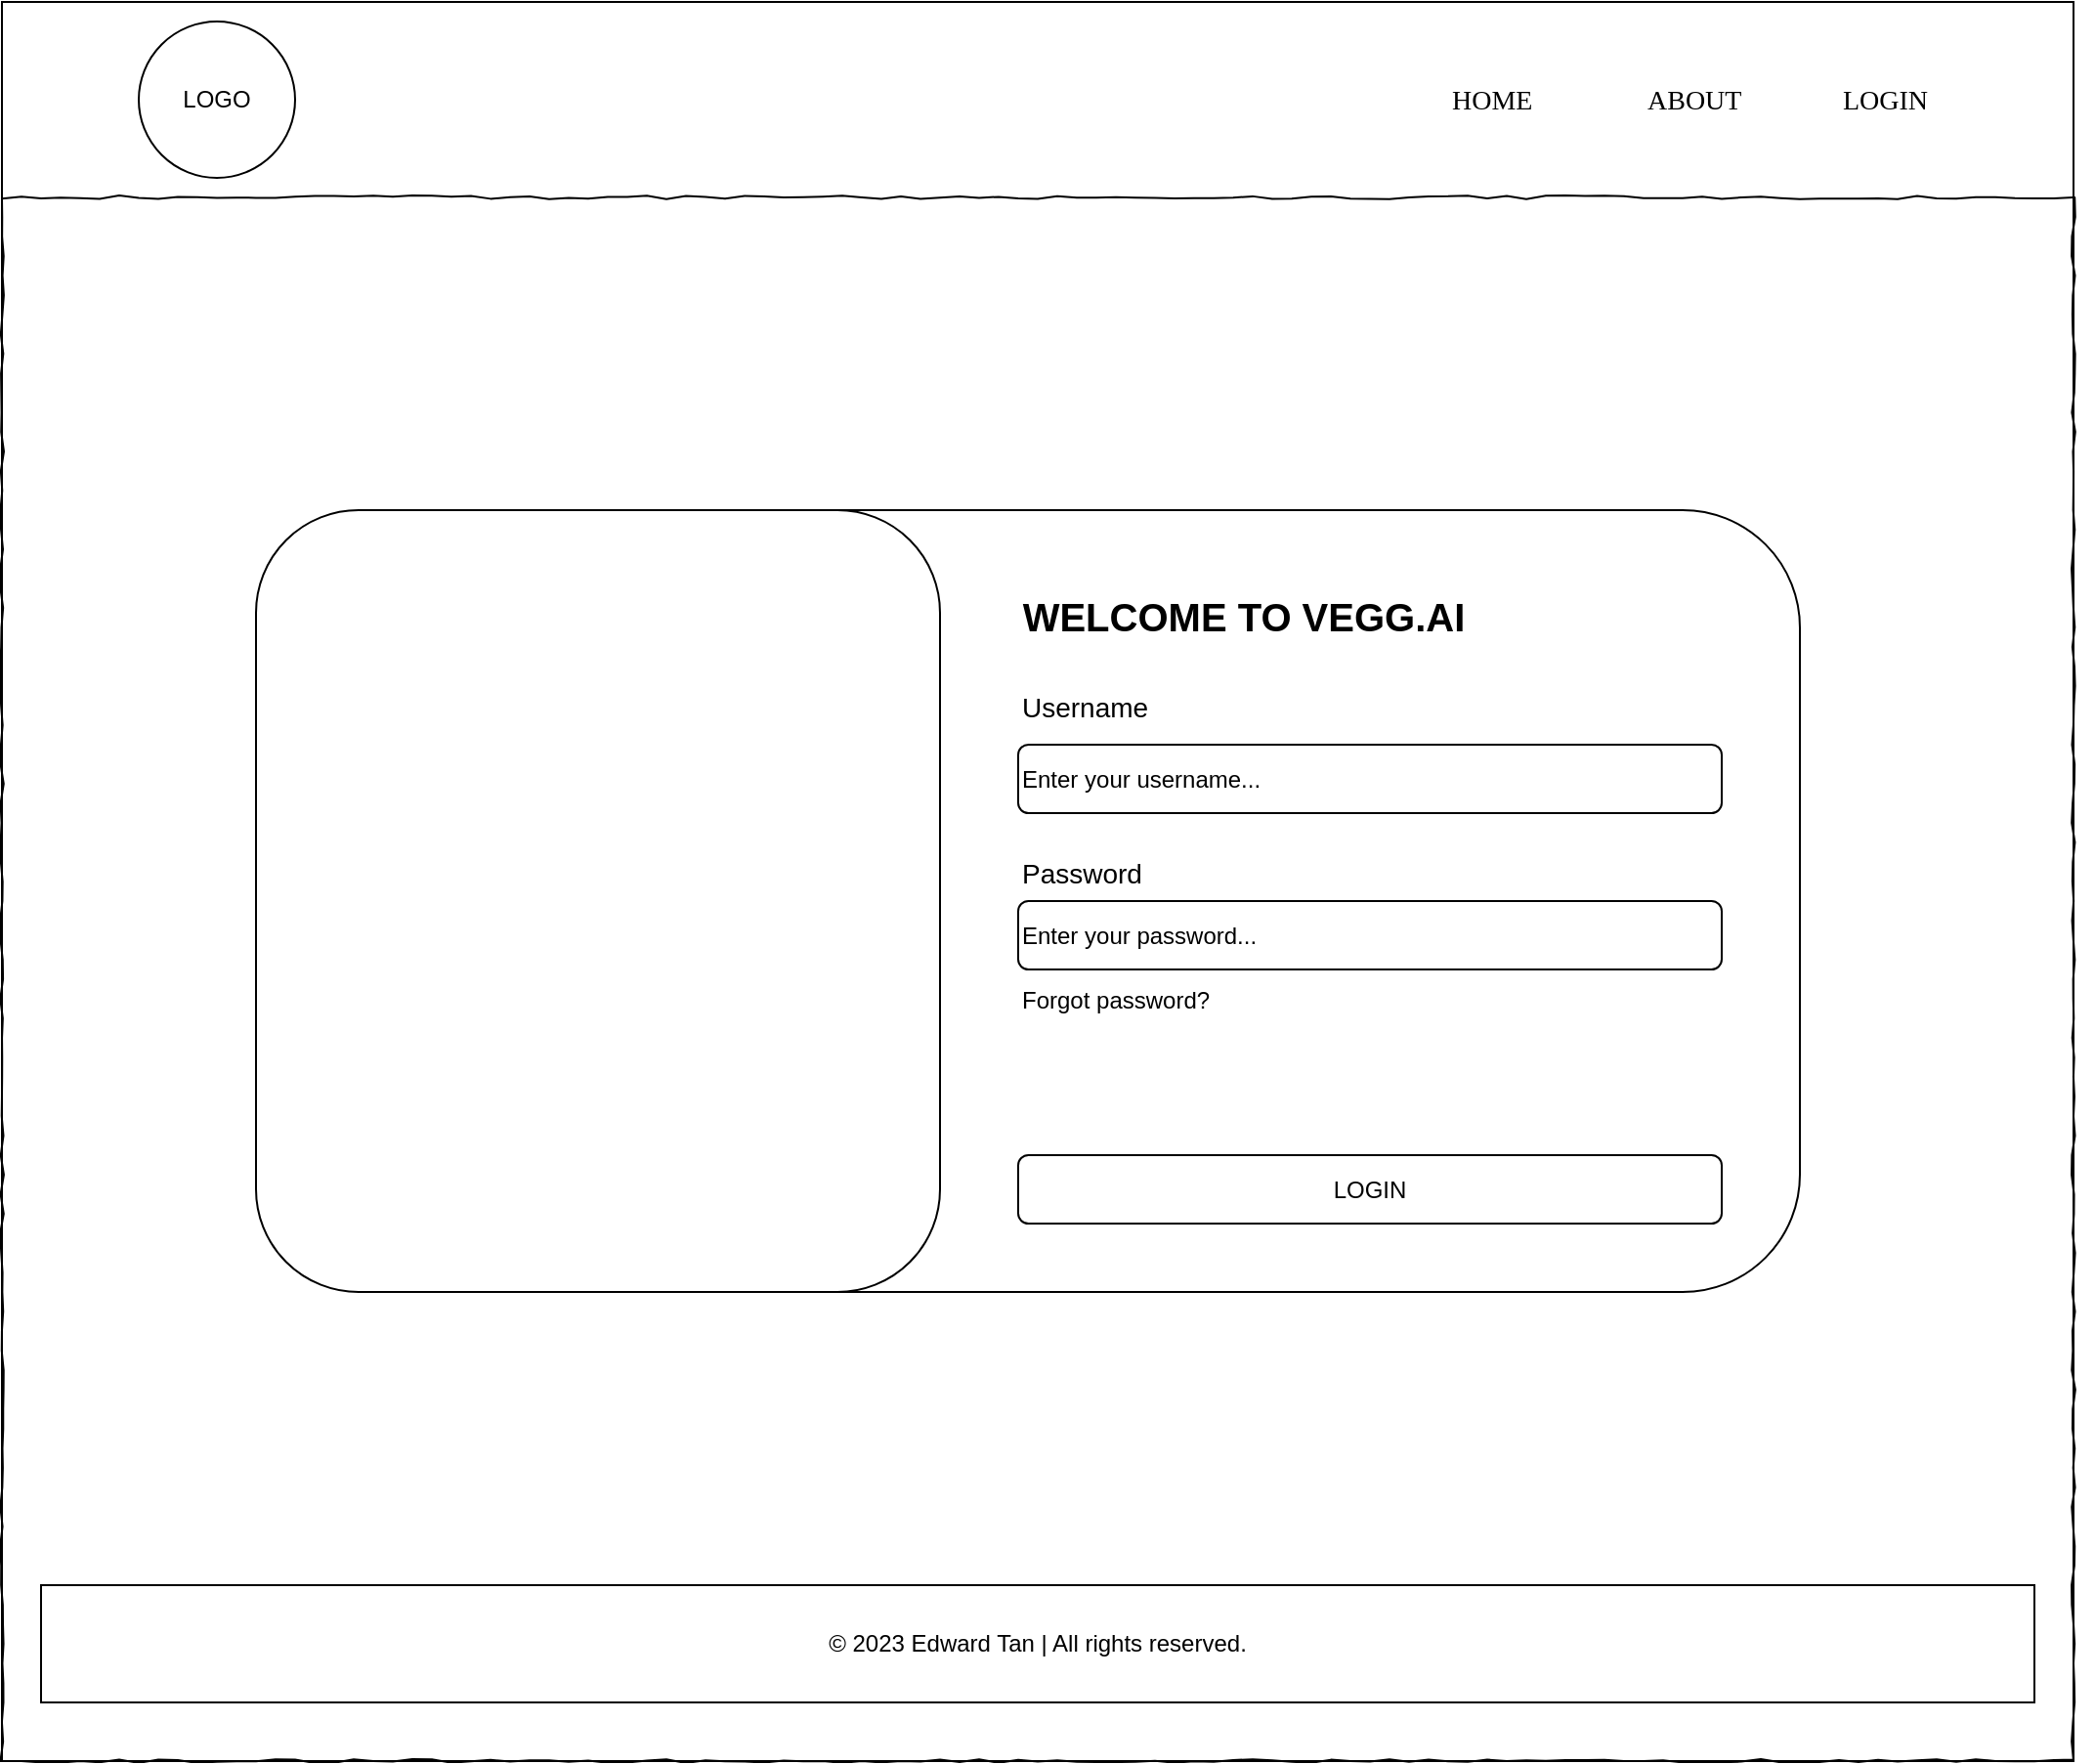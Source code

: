 <mxfile version="23.0.2" type="device">
  <diagram name="Page-1" id="03018318-947c-dd8e-b7a3-06fadd420f32">
    <mxGraphModel dx="1682" dy="955" grid="1" gridSize="10" guides="1" tooltips="1" connect="1" arrows="1" fold="1" page="1" pageScale="1" pageWidth="1100" pageHeight="850" background="none" math="0" shadow="0">
      <root>
        <mxCell id="0" />
        <mxCell id="1" parent="0" />
        <mxCell id="lokVkErCchEa_lnMMED--32" value="" style="rounded=0;whiteSpace=wrap;html=1;" parent="1" vertex="1">
          <mxGeometry x="20" y="30" width="1060" height="900" as="geometry" />
        </mxCell>
        <mxCell id="677b7b8949515195-1" value="" style="whiteSpace=wrap;html=1;rounded=0;shadow=0;labelBackgroundColor=none;strokeColor=#000000;strokeWidth=1;fillColor=none;fontFamily=Verdana;fontSize=12;fontColor=#000000;align=center;comic=1;" parent="1" vertex="1">
          <mxGeometry x="20" y="130" width="1060" height="800" as="geometry" />
        </mxCell>
        <mxCell id="677b7b8949515195-4" value="ABOUT" style="text;html=1;points=[];align=left;verticalAlign=top;spacingTop=-4;fontSize=14;fontFamily=Verdana" parent="1" vertex="1">
          <mxGeometry x="860" y="70" width="60" height="20" as="geometry" />
        </mxCell>
        <mxCell id="677b7b8949515195-7" value="LOGIN" style="text;html=1;points=[];align=left;verticalAlign=top;spacingTop=-4;fontSize=14;fontFamily=Verdana" parent="1" vertex="1">
          <mxGeometry x="960" y="70" width="60" height="20" as="geometry" />
        </mxCell>
        <mxCell id="lokVkErCchEa_lnMMED--4" value="" style="rounded=1;whiteSpace=wrap;html=1;" parent="1" vertex="1">
          <mxGeometry x="150" y="290" width="790" height="400" as="geometry" />
        </mxCell>
        <mxCell id="lokVkErCchEa_lnMMED--92" value="© 2023 Edward Tan | All rights reserved." style="rounded=0;whiteSpace=wrap;html=1;" parent="1" vertex="1">
          <mxGeometry x="40" y="840" width="1020" height="60" as="geometry" />
        </mxCell>
        <mxCell id="JLFXNR7JM0bvwlJZvMSM-1" value="HOME" style="text;html=1;points=[];align=left;verticalAlign=top;spacingTop=-4;fontSize=14;fontFamily=Verdana" parent="1" vertex="1">
          <mxGeometry x="760" y="70" width="60" height="20" as="geometry" />
        </mxCell>
        <mxCell id="CWQsY11OtAqy3V1x673w-1" value="LOGO" style="ellipse;whiteSpace=wrap;html=1;aspect=fixed;" vertex="1" parent="1">
          <mxGeometry x="90" y="40" width="80" height="80" as="geometry" />
        </mxCell>
        <mxCell id="CWQsY11OtAqy3V1x673w-4" value="LOGIN" style="rounded=1;whiteSpace=wrap;html=1;" vertex="1" parent="1">
          <mxGeometry x="540" y="620" width="360" height="35" as="geometry" />
        </mxCell>
        <mxCell id="CWQsY11OtAqy3V1x673w-18" value="" style="rounded=1;whiteSpace=wrap;html=1;glass=0;" vertex="1" parent="1">
          <mxGeometry x="150" y="290" width="350" height="400" as="geometry" />
        </mxCell>
        <mxCell id="677b7b8949515195-49" value="&lt;font size=&quot;1&quot; face=&quot;Helvetica&quot;&gt;&lt;b style=&quot;font-size: 20px;&quot;&gt;WELCOME TO VEGG.AI&lt;/b&gt;&lt;/font&gt;" style="text;html=1;points=[];align=center;verticalAlign=top;spacingTop=-4;fontSize=14;fontFamily=Verdana" parent="1" vertex="1">
          <mxGeometry x="220" y="330" width="870" height="50" as="geometry" />
        </mxCell>
        <mxCell id="CWQsY11OtAqy3V1x673w-19" value="Enter your username..." style="rounded=1;whiteSpace=wrap;html=1;align=left;" vertex="1" parent="1">
          <mxGeometry x="540" y="410" width="360" height="35" as="geometry" />
        </mxCell>
        <mxCell id="CWQsY11OtAqy3V1x673w-20" value="Enter your password..." style="rounded=1;whiteSpace=wrap;html=1;align=left;" vertex="1" parent="1">
          <mxGeometry x="540" y="490" width="360" height="35" as="geometry" />
        </mxCell>
        <mxCell id="CWQsY11OtAqy3V1x673w-21" value="&lt;font style=&quot;font-size: 14px;&quot; face=&quot;Helvetica&quot;&gt;Username&lt;/font&gt;" style="text;html=1;points=[];align=left;verticalAlign=top;spacingTop=-4;fontSize=14;fontFamily=Verdana" vertex="1" parent="1">
          <mxGeometry x="540" y="380" width="540" height="50" as="geometry" />
        </mxCell>
        <mxCell id="CWQsY11OtAqy3V1x673w-22" value="&lt;font style=&quot;font-size: 14px;&quot; face=&quot;Helvetica&quot;&gt;Password&lt;/font&gt;" style="text;html=1;points=[];align=left;verticalAlign=top;spacingTop=-4;fontSize=14;fontFamily=Verdana" vertex="1" parent="1">
          <mxGeometry x="540" y="465" width="540" height="50" as="geometry" />
        </mxCell>
        <mxCell id="CWQsY11OtAqy3V1x673w-23" value="&lt;font style=&quot;font-size: 12px;&quot; face=&quot;Helvetica&quot;&gt;Forgot password?&lt;/font&gt;" style="text;html=1;points=[];align=left;verticalAlign=top;spacingTop=-4;fontSize=14;fontFamily=Verdana" vertex="1" parent="1">
          <mxGeometry x="540" y="530" width="540" height="50" as="geometry" />
        </mxCell>
      </root>
    </mxGraphModel>
  </diagram>
</mxfile>
